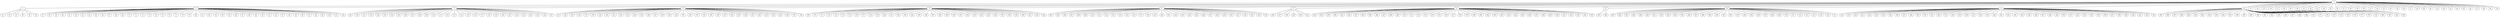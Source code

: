 
graph graphname {
    0 -- 1
0 -- 2
0 -- 3
0 -- 4
0 -- 5
0 -- 6
0 -- 7
0 -- 8
0 -- 9
0 -- 10
0 -- 11
0 -- 12
0 -- 13
0 -- 14
0 -- 15
0 -- 16
0 -- 17
0 -- 18
0 -- 19
0 -- 20
0 -- 21
0 -- 22
0 -- 23
0 -- 24
0 -- 25
0 -- 26
0 -- 27
0 -- 28
0 -- 29
0 -- 30
0 -- 31
0 -- 32
0 -- 33
0 -- 34
0 -- 35
0 -- 36
0 -- 37
0 -- 38
0 -- 39
0 -- 40
0 -- 41
0 -- 42
0 -- 43
0 -- 44
0 -- 45
0 -- 46
0 -- 47
0 -- 48
0 -- 49
0 -- 50
1 -- 51
1 -- 52
1 -- 53
1 -- 54
1 -- 55
1 -- 56
2 -- 57
2 -- 58
2 -- 59
2 -- 60
2 -- 61
2 -- 62
2 -- 63
2 -- 64
2 -- 65
2 -- 66
2 -- 67
2 -- 68
2 -- 69
2 -- 70
2 -- 71
2 -- 72
2 -- 73
2 -- 74
2 -- 75
2 -- 76
2 -- 77
2 -- 78
2 -- 79
2 -- 80
2 -- 81
2 -- 82
2 -- 83
2 -- 84
2 -- 85
2 -- 86
2 -- 87
2 -- 88
2 -- 89
2 -- 90
2 -- 91
2 -- 92
2 -- 93
2 -- 94
2 -- 95
2 -- 96
2 -- 97
2 -- 98
2 -- 99
2 -- 100
2 -- 101
2 -- 102
3 -- 128
3 -- 130
3 -- 131
3 -- 132
3 -- 129
3 -- 103
3 -- 104
3 -- 105
3 -- 106
3 -- 107
3 -- 108
3 -- 109
3 -- 110
3 -- 111
3 -- 112
3 -- 113
3 -- 114
3 -- 115
3 -- 116
3 -- 117
3 -- 118
3 -- 119
3 -- 120
3 -- 121
3 -- 122
3 -- 123
3 -- 124
3 -- 125
3 -- 126
3 -- 127
4 -- 133
4 -- 134
4 -- 135
4 -- 136
4 -- 137
4 -- 138
4 -- 139
4 -- 140
4 -- 141
4 -- 142
4 -- 143
4 -- 144
4 -- 145
4 -- 146
4 -- 147
4 -- 148
4 -- 149
4 -- 150
4 -- 151
4 -- 152
4 -- 153
4 -- 154
4 -- 155
4 -- 156
4 -- 157
4 -- 158
4 -- 159
4 -- 160
4 -- 161
4 -- 162
4 -- 163
4 -- 164
4 -- 165
4 -- 166
4 -- 167
4 -- 168
5 -- 169
5 -- 170
5 -- 171
5 -- 172
5 -- 173
5 -- 174
5 -- 175
5 -- 176
5 -- 177
5 -- 178
5 -- 179
5 -- 180
5 -- 181
5 -- 182
5 -- 183
5 -- 184
5 -- 185
5 -- 186
5 -- 187
5 -- 188
5 -- 189
5 -- 190
5 -- 191
5 -- 192
5 -- 193
5 -- 194
5 -- 195
5 -- 196
5 -- 197
5 -- 198
5 -- 199
5 -- 200
5 -- 201
5 -- 202
5 -- 203
6 -- 204
6 -- 205
6 -- 206
6 -- 207
6 -- 208
6 -- 209
6 -- 210
6 -- 211
6 -- 212
6 -- 213
6 -- 214
6 -- 215
6 -- 216
6 -- 217
6 -- 218
6 -- 219
6 -- 220
6 -- 221
6 -- 222
6 -- 223
6 -- 224
6 -- 225
6 -- 226
6 -- 227
6 -- 228
6 -- 229
6 -- 230
6 -- 231
6 -- 232
6 -- 233
6 -- 234
6 -- 235
7 -- 236
7 -- 237
7 -- 238
7 -- 239
7 -- 240
7 -- 241
8 -- 256
8 -- 258
8 -- 259
8 -- 260
8 -- 261
8 -- 262
8 -- 257
8 -- 264
8 -- 265
8 -- 266
8 -- 267
8 -- 268
8 -- 269
8 -- 270
8 -- 271
8 -- 272
8 -- 273
8 -- 274
8 -- 275
8 -- 276
8 -- 277
8 -- 278
8 -- 279
8 -- 280
8 -- 281
8 -- 282
8 -- 263
8 -- 242
8 -- 243
8 -- 244
8 -- 245
8 -- 246
8 -- 247
8 -- 248
8 -- 249
8 -- 250
8 -- 251
8 -- 252
8 -- 253
8 -- 254
8 -- 255
9 -- 283
9 -- 284
10 -- 285
10 -- 286
10 -- 287
10 -- 288
10 -- 289
10 -- 290
10 -- 291
10 -- 292
10 -- 293
10 -- 294
10 -- 295
10 -- 296
10 -- 297
10 -- 298
10 -- 299
10 -- 300
10 -- 301
10 -- 302
10 -- 303
10 -- 304
10 -- 305
10 -- 306
10 -- 307
10 -- 308
10 -- 309
10 -- 310
10 -- 311
10 -- 312
10 -- 313
10 -- 314
10 -- 315
10 -- 316
10 -- 317
11 -- 318
11 -- 319
11 -- 320
11 -- 321
11 -- 322
11 -- 323
11 -- 324
11 -- 325
11 -- 326
11 -- 327
11 -- 328
11 -- 329
11 -- 330
11 -- 331
11 -- 332
11 -- 333
11 -- 334
11 -- 335
11 -- 336
11 -- 337
11 -- 338
11 -- 339
11 -- 340
11 -- 341
11 -- 342
11 -- 343
11 -- 344
11 -- 345
11 -- 346
11 -- 347
11 -- 348
11 -- 349
11 -- 350
11 -- 351
11 -- 352
11 -- 353
11 -- 354
11 -- 355
11 -- 356
11 -- 357
11 -- 358
11 -- 359
11 -- 360
11 -- 361
11 -- 362
11 -- 363
12 -- 384
12 -- 386
12 -- 387
12 -- 388
12 -- 389
12 -- 390
12 -- 385
12 -- 392
12 -- 393
12 -- 394
12 -- 395
12 -- 396
12 -- 397
12 -- 398
12 -- 399
12 -- 391
12 -- 364
12 -- 365
12 -- 366
12 -- 367
12 -- 368
12 -- 369
12 -- 370
12 -- 371
12 -- 372
12 -- 373
12 -- 374
12 -- 375
12 -- 376
12 -- 377
12 -- 378
12 -- 379
12 -- 380
12 -- 381
12 -- 382
12 -- 383

}
